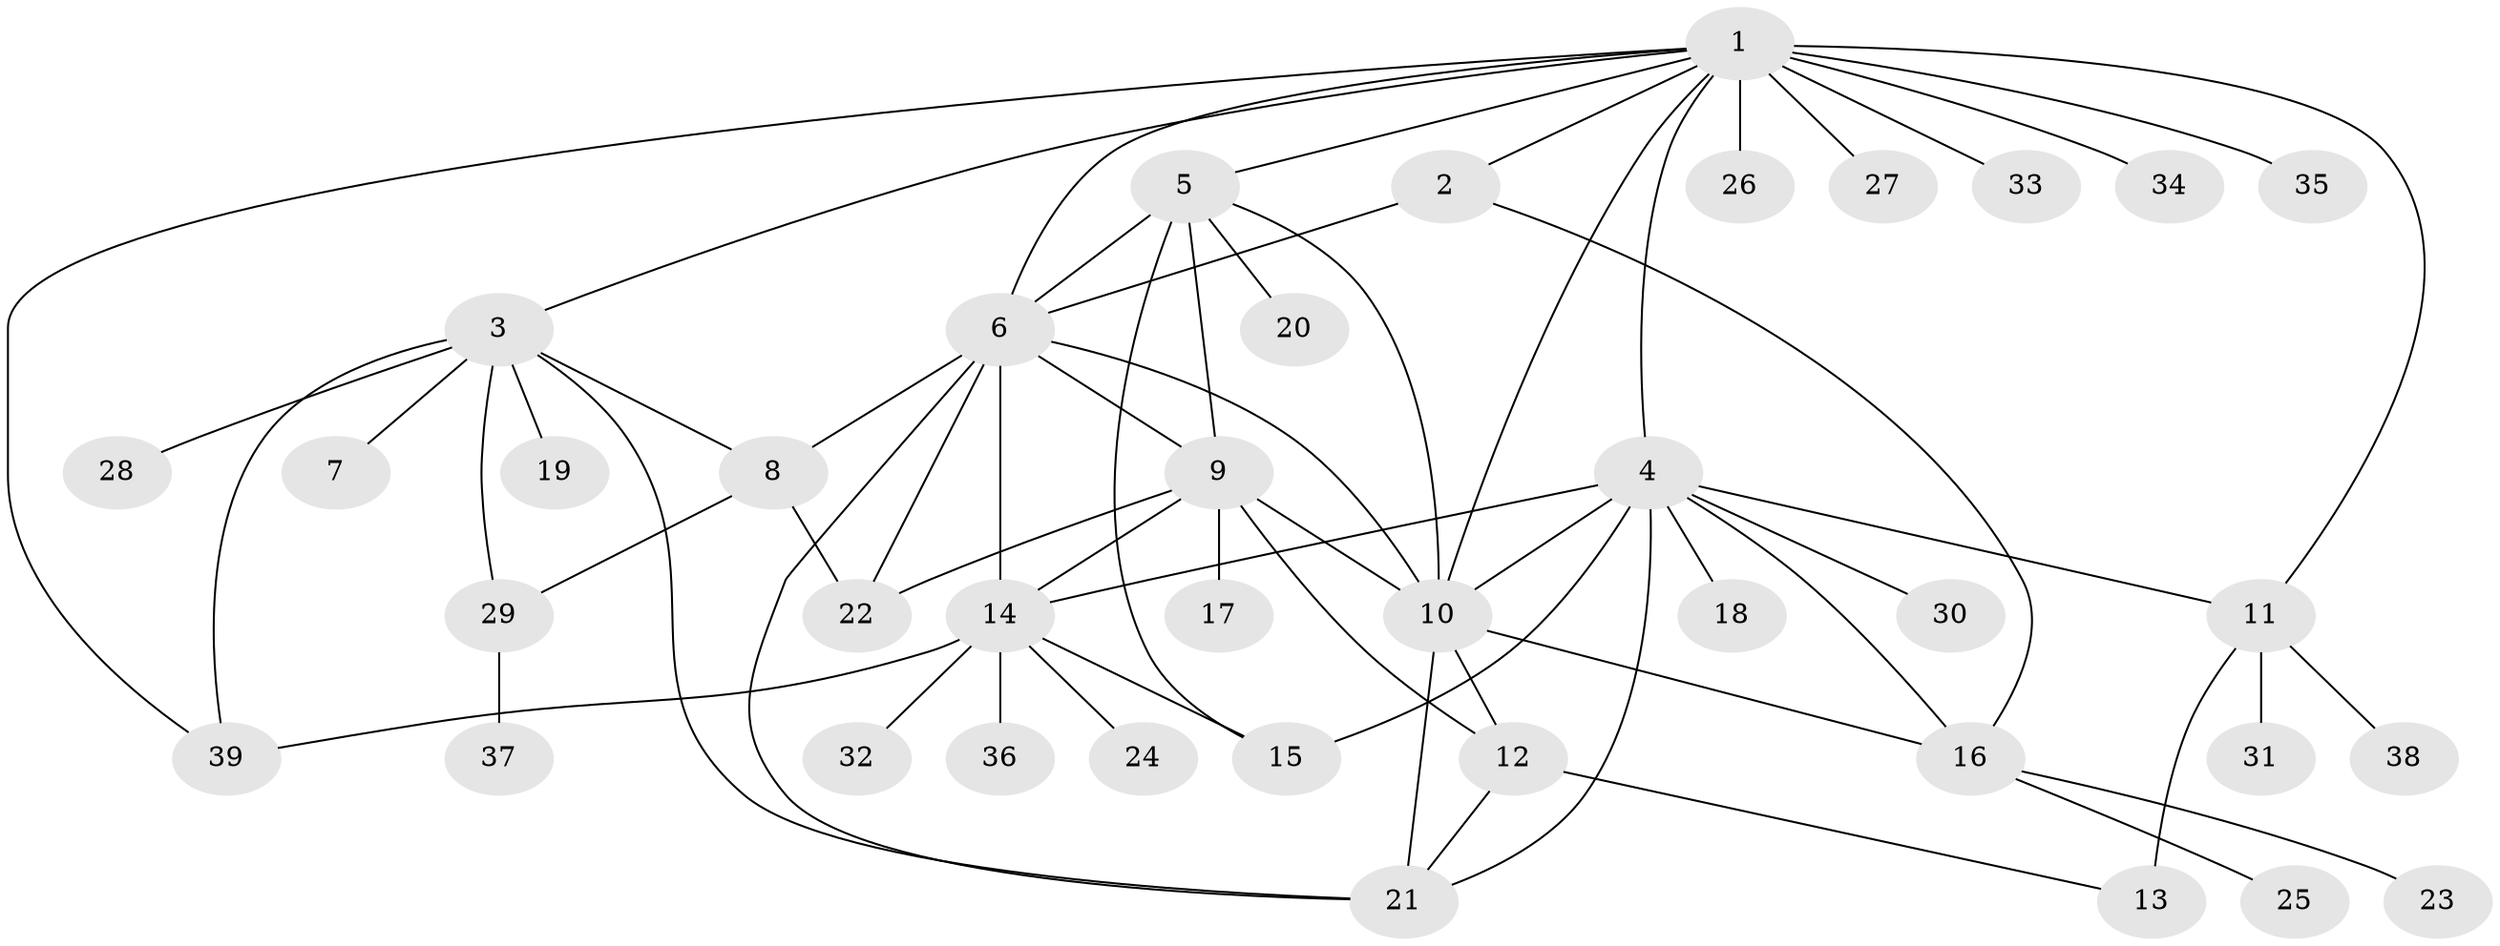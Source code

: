 // original degree distribution, {21: 0.012987012987012988, 3: 0.15584415584415584, 10: 0.012987012987012988, 7: 0.025974025974025976, 8: 0.012987012987012988, 11: 0.025974025974025976, 1: 0.4155844155844156, 12: 0.012987012987012988, 2: 0.2077922077922078, 5: 0.06493506493506493, 6: 0.03896103896103896, 4: 0.012987012987012988}
// Generated by graph-tools (version 1.1) at 2025/50/03/04/25 22:50:08]
// undirected, 39 vertices, 64 edges
graph export_dot {
  node [color=gray90,style=filled];
  1;
  2;
  3;
  4;
  5;
  6;
  7;
  8;
  9;
  10;
  11;
  12;
  13;
  14;
  15;
  16;
  17;
  18;
  19;
  20;
  21;
  22;
  23;
  24;
  25;
  26;
  27;
  28;
  29;
  30;
  31;
  32;
  33;
  34;
  35;
  36;
  37;
  38;
  39;
  1 -- 2 [weight=1.0];
  1 -- 3 [weight=1.0];
  1 -- 4 [weight=2.0];
  1 -- 5 [weight=1.0];
  1 -- 6 [weight=1.0];
  1 -- 10 [weight=1.0];
  1 -- 11 [weight=4.0];
  1 -- 26 [weight=1.0];
  1 -- 27 [weight=1.0];
  1 -- 33 [weight=1.0];
  1 -- 34 [weight=1.0];
  1 -- 35 [weight=1.0];
  1 -- 39 [weight=1.0];
  2 -- 6 [weight=1.0];
  2 -- 16 [weight=1.0];
  3 -- 7 [weight=1.0];
  3 -- 8 [weight=1.0];
  3 -- 19 [weight=1.0];
  3 -- 21 [weight=1.0];
  3 -- 28 [weight=1.0];
  3 -- 29 [weight=1.0];
  3 -- 39 [weight=1.0];
  4 -- 10 [weight=1.0];
  4 -- 11 [weight=1.0];
  4 -- 14 [weight=1.0];
  4 -- 15 [weight=1.0];
  4 -- 16 [weight=1.0];
  4 -- 18 [weight=1.0];
  4 -- 21 [weight=2.0];
  4 -- 30 [weight=1.0];
  5 -- 6 [weight=2.0];
  5 -- 9 [weight=1.0];
  5 -- 10 [weight=1.0];
  5 -- 15 [weight=2.0];
  5 -- 20 [weight=2.0];
  6 -- 8 [weight=4.0];
  6 -- 9 [weight=2.0];
  6 -- 10 [weight=1.0];
  6 -- 14 [weight=1.0];
  6 -- 21 [weight=1.0];
  6 -- 22 [weight=1.0];
  8 -- 22 [weight=1.0];
  8 -- 29 [weight=1.0];
  9 -- 10 [weight=1.0];
  9 -- 12 [weight=1.0];
  9 -- 14 [weight=1.0];
  9 -- 17 [weight=2.0];
  9 -- 22 [weight=2.0];
  10 -- 12 [weight=1.0];
  10 -- 16 [weight=2.0];
  10 -- 21 [weight=6.0];
  11 -- 13 [weight=4.0];
  11 -- 31 [weight=1.0];
  11 -- 38 [weight=1.0];
  12 -- 13 [weight=1.0];
  12 -- 21 [weight=1.0];
  14 -- 15 [weight=1.0];
  14 -- 24 [weight=1.0];
  14 -- 32 [weight=1.0];
  14 -- 36 [weight=1.0];
  14 -- 39 [weight=1.0];
  16 -- 23 [weight=1.0];
  16 -- 25 [weight=1.0];
  29 -- 37 [weight=1.0];
}
